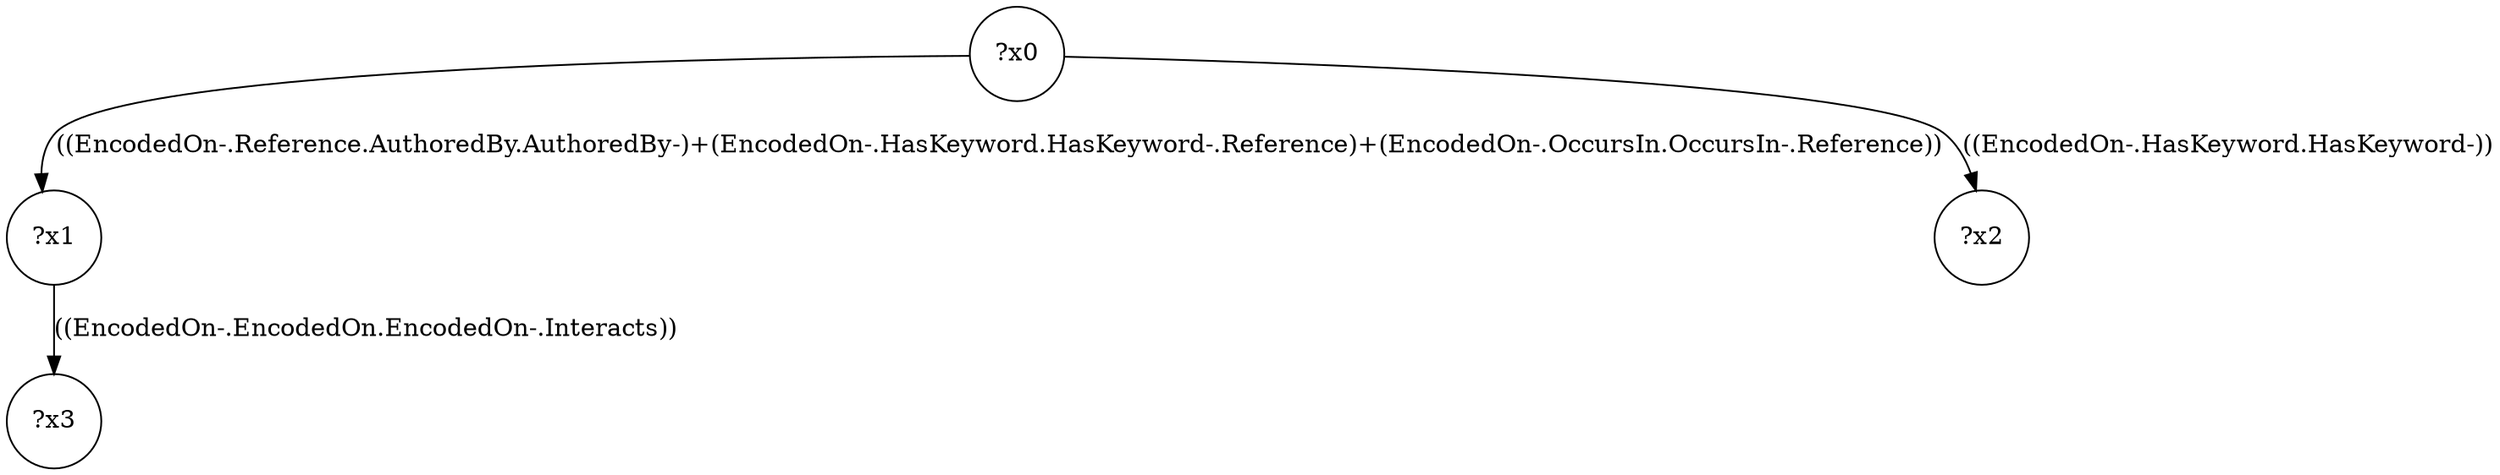 digraph g {
	x0 [shape=circle, label="?x0"];
	x1 [shape=circle, label="?x1"];
	x0 -> x1 [label="((EncodedOn-.Reference.AuthoredBy.AuthoredBy-)+(EncodedOn-.HasKeyword.HasKeyword-.Reference)+(EncodedOn-.OccursIn.OccursIn-.Reference))"];
	x2 [shape=circle, label="?x2"];
	x0 -> x2 [label="((EncodedOn-.HasKeyword.HasKeyword-))"];
	x3 [shape=circle, label="?x3"];
	x1 -> x3 [label="((EncodedOn-.EncodedOn.EncodedOn-.Interacts))"];
}
